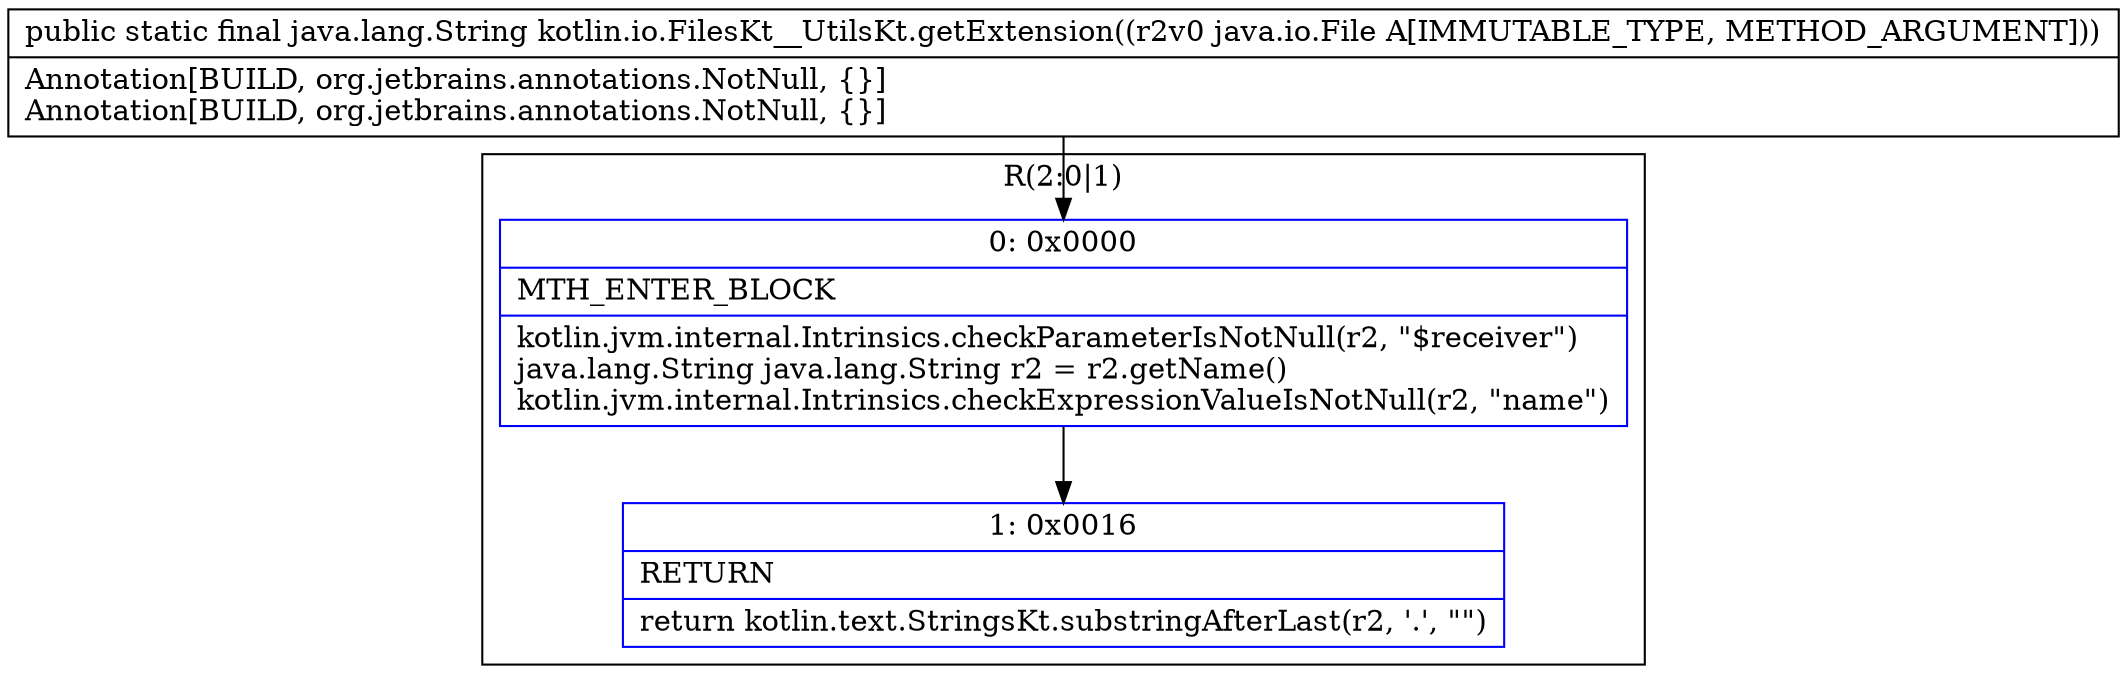 digraph "CFG forkotlin.io.FilesKt__UtilsKt.getExtension(Ljava\/io\/File;)Ljava\/lang\/String;" {
subgraph cluster_Region_2073113813 {
label = "R(2:0|1)";
node [shape=record,color=blue];
Node_0 [shape=record,label="{0\:\ 0x0000|MTH_ENTER_BLOCK\l|kotlin.jvm.internal.Intrinsics.checkParameterIsNotNull(r2, \"$receiver\")\ljava.lang.String java.lang.String r2 = r2.getName()\lkotlin.jvm.internal.Intrinsics.checkExpressionValueIsNotNull(r2, \"name\")\l}"];
Node_1 [shape=record,label="{1\:\ 0x0016|RETURN\l|return kotlin.text.StringsKt.substringAfterLast(r2, '.', \"\")\l}"];
}
MethodNode[shape=record,label="{public static final java.lang.String kotlin.io.FilesKt__UtilsKt.getExtension((r2v0 java.io.File A[IMMUTABLE_TYPE, METHOD_ARGUMENT]))  | Annotation[BUILD, org.jetbrains.annotations.NotNull, \{\}]\lAnnotation[BUILD, org.jetbrains.annotations.NotNull, \{\}]\l}"];
MethodNode -> Node_0;
Node_0 -> Node_1;
}

